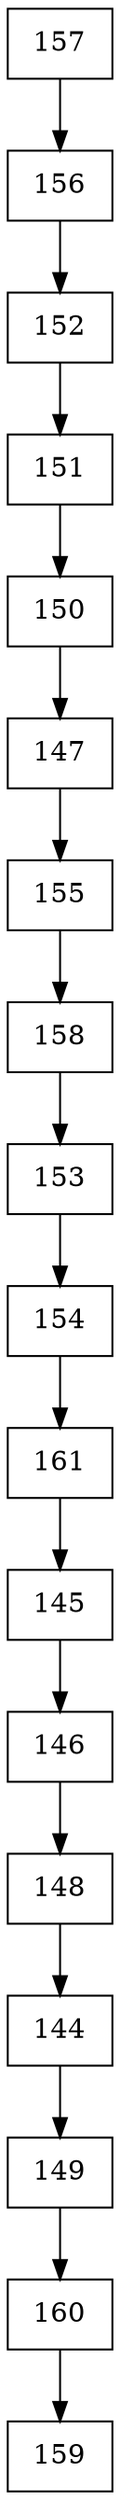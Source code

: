 digraph G {
  node [shape=record];
  node0 [label="{157}"];
  node0 -> node1;
  node1 [label="{156}"];
  node1 -> node2;
  node2 [label="{152}"];
  node2 -> node3;
  node3 [label="{151}"];
  node3 -> node4;
  node4 [label="{150}"];
  node4 -> node5;
  node5 [label="{147}"];
  node5 -> node6;
  node6 [label="{155}"];
  node6 -> node7;
  node7 [label="{158}"];
  node7 -> node8;
  node8 [label="{153}"];
  node8 -> node9;
  node9 [label="{154}"];
  node9 -> node10;
  node10 [label="{161}"];
  node10 -> node11;
  node11 [label="{145}"];
  node11 -> node12;
  node12 [label="{146}"];
  node12 -> node13;
  node13 [label="{148}"];
  node13 -> node14;
  node14 [label="{144}"];
  node14 -> node15;
  node15 [label="{149}"];
  node15 -> node16;
  node16 [label="{160}"];
  node16 -> node17;
  node17 [label="{159}"];
}
